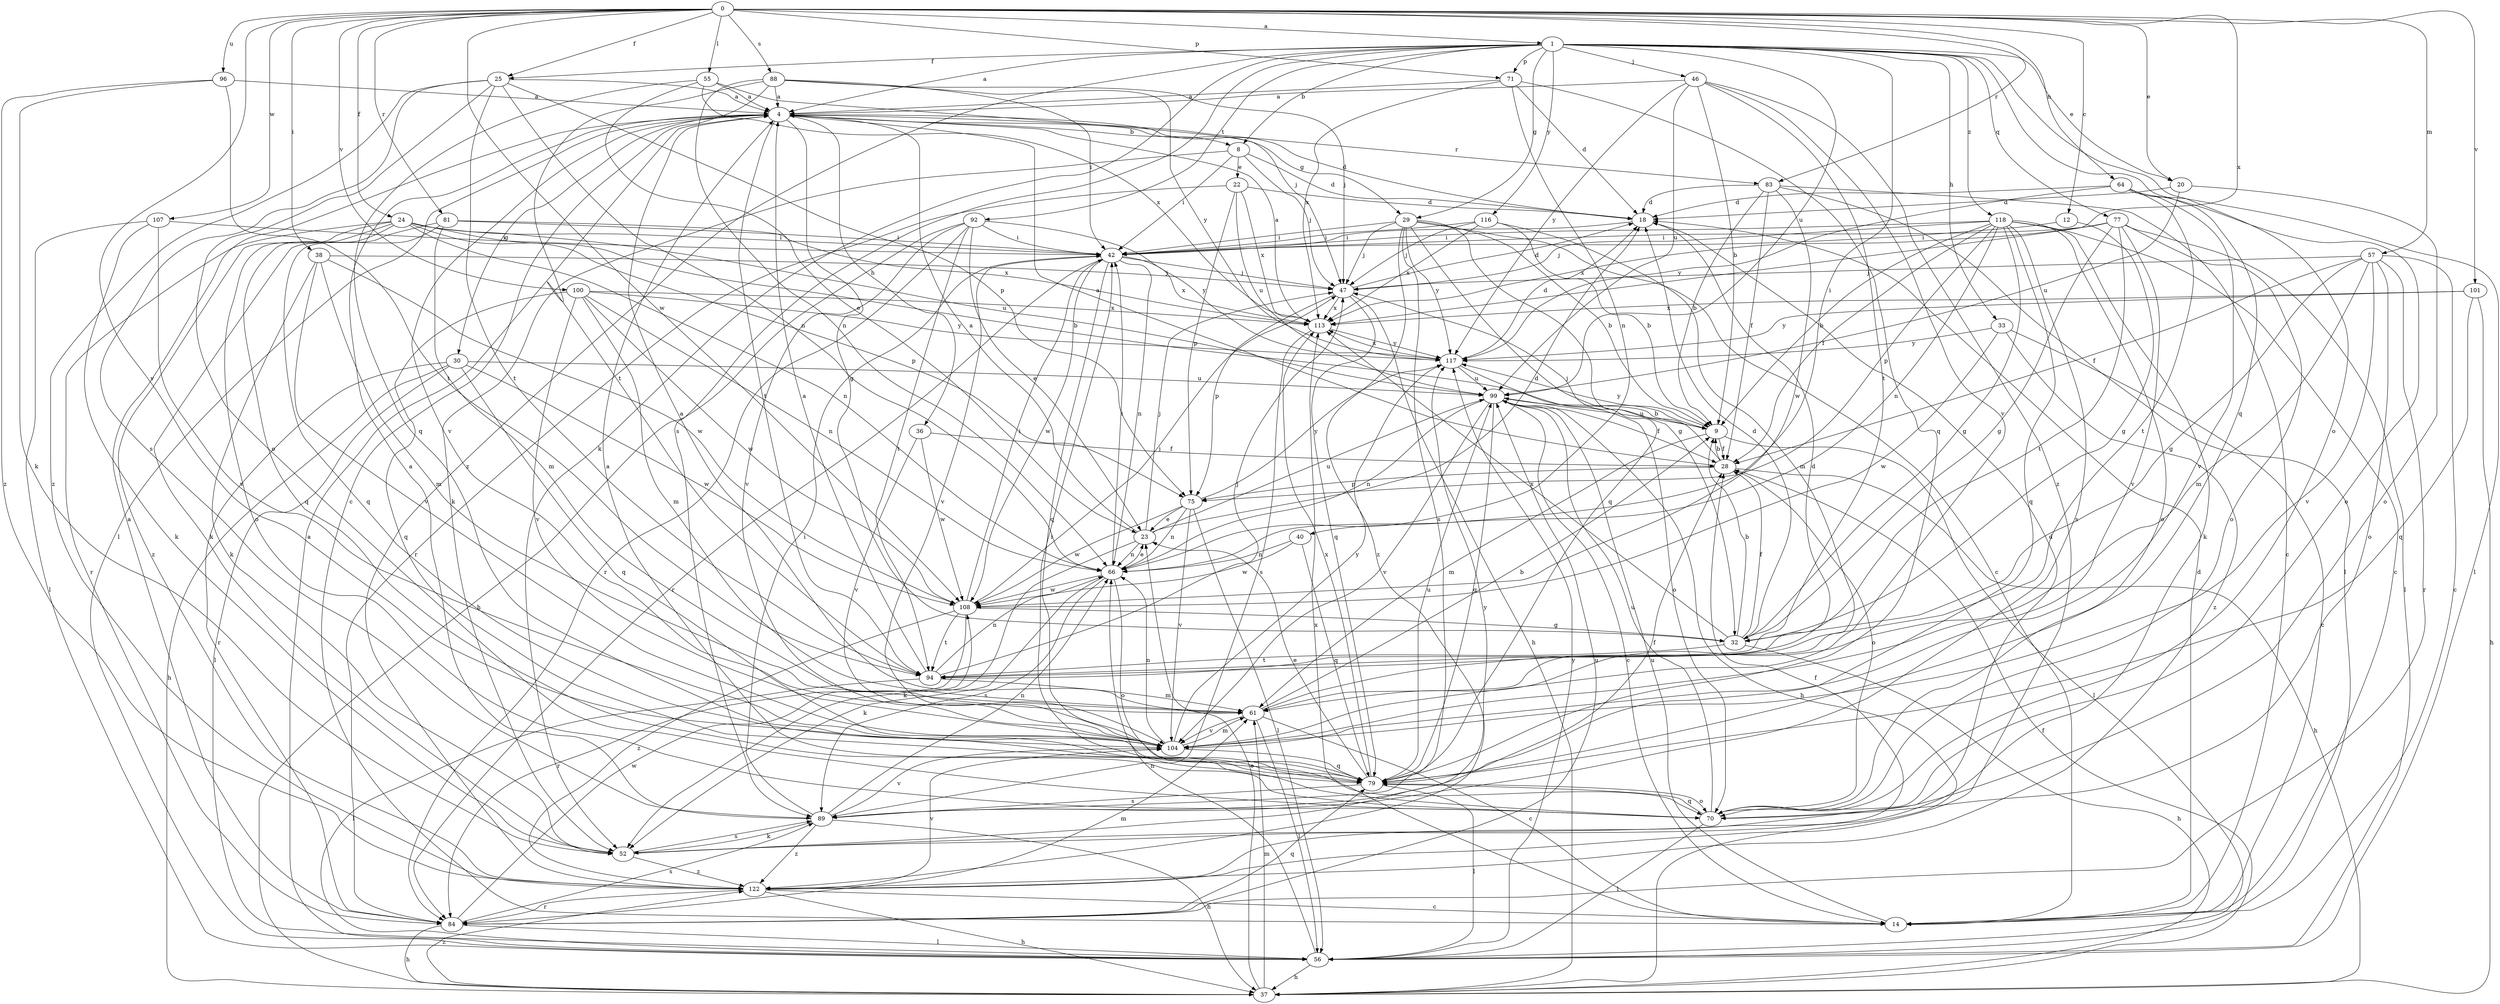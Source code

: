 strict digraph  {
0;
1;
4;
8;
9;
12;
14;
18;
20;
22;
23;
24;
25;
28;
29;
30;
32;
33;
36;
37;
38;
40;
42;
46;
47;
52;
55;
56;
57;
61;
64;
66;
70;
71;
75;
77;
79;
81;
83;
84;
88;
89;
92;
94;
96;
99;
100;
101;
104;
107;
108;
113;
116;
117;
118;
122;
0 -> 1  [label=a];
0 -> 12  [label=c];
0 -> 20  [label=e];
0 -> 24  [label=f];
0 -> 25  [label=f];
0 -> 38  [label=i];
0 -> 55  [label=l];
0 -> 57  [label=m];
0 -> 64  [label=n];
0 -> 71  [label=p];
0 -> 81  [label=r];
0 -> 83  [label=r];
0 -> 88  [label=s];
0 -> 96  [label=u];
0 -> 100  [label=v];
0 -> 101  [label=v];
0 -> 104  [label=v];
0 -> 107  [label=w];
0 -> 108  [label=w];
0 -> 113  [label=x];
1 -> 4  [label=a];
1 -> 8  [label=b];
1 -> 20  [label=e];
1 -> 25  [label=f];
1 -> 29  [label=g];
1 -> 33  [label=h];
1 -> 40  [label=i];
1 -> 46  [label=j];
1 -> 52  [label=k];
1 -> 70  [label=o];
1 -> 71  [label=p];
1 -> 77  [label=q];
1 -> 79  [label=q];
1 -> 89  [label=s];
1 -> 92  [label=t];
1 -> 99  [label=u];
1 -> 116  [label=y];
1 -> 118  [label=z];
1 -> 122  [label=z];
4 -> 8  [label=b];
4 -> 18  [label=d];
4 -> 29  [label=g];
4 -> 30  [label=g];
4 -> 32  [label=g];
4 -> 36  [label=h];
4 -> 56  [label=l];
4 -> 83  [label=r];
4 -> 94  [label=t];
4 -> 104  [label=v];
8 -> 18  [label=d];
8 -> 22  [label=e];
8 -> 42  [label=i];
8 -> 47  [label=j];
8 -> 52  [label=k];
9 -> 28  [label=f];
9 -> 56  [label=l];
9 -> 61  [label=m];
9 -> 99  [label=u];
9 -> 117  [label=y];
12 -> 32  [label=g];
12 -> 42  [label=i];
14 -> 18  [label=d];
14 -> 99  [label=u];
14 -> 113  [label=x];
18 -> 42  [label=i];
20 -> 18  [label=d];
20 -> 70  [label=o];
20 -> 99  [label=u];
22 -> 18  [label=d];
22 -> 75  [label=p];
22 -> 84  [label=r];
22 -> 99  [label=u];
22 -> 113  [label=x];
23 -> 4  [label=a];
23 -> 18  [label=d];
23 -> 47  [label=j];
23 -> 52  [label=k];
23 -> 66  [label=n];
23 -> 99  [label=u];
24 -> 9  [label=b];
24 -> 42  [label=i];
24 -> 66  [label=n];
24 -> 70  [label=o];
24 -> 75  [label=p];
24 -> 79  [label=q];
24 -> 84  [label=r];
24 -> 99  [label=u];
24 -> 122  [label=z];
25 -> 4  [label=a];
25 -> 66  [label=n];
25 -> 70  [label=o];
25 -> 75  [label=p];
25 -> 89  [label=s];
25 -> 94  [label=t];
25 -> 122  [label=z];
28 -> 4  [label=a];
28 -> 9  [label=b];
28 -> 37  [label=h];
28 -> 47  [label=j];
28 -> 70  [label=o];
28 -> 75  [label=p];
29 -> 9  [label=b];
29 -> 14  [label=c];
29 -> 32  [label=g];
29 -> 42  [label=i];
29 -> 47  [label=j];
29 -> 79  [label=q];
29 -> 89  [label=s];
29 -> 117  [label=y];
29 -> 122  [label=z];
30 -> 37  [label=h];
30 -> 56  [label=l];
30 -> 79  [label=q];
30 -> 84  [label=r];
30 -> 99  [label=u];
30 -> 108  [label=w];
32 -> 9  [label=b];
32 -> 18  [label=d];
32 -> 28  [label=f];
32 -> 37  [label=h];
32 -> 94  [label=t];
32 -> 113  [label=x];
33 -> 14  [label=c];
33 -> 108  [label=w];
33 -> 117  [label=y];
33 -> 122  [label=z];
36 -> 28  [label=f];
36 -> 104  [label=v];
36 -> 108  [label=w];
37 -> 23  [label=e];
37 -> 28  [label=f];
37 -> 61  [label=m];
37 -> 122  [label=z];
38 -> 47  [label=j];
38 -> 52  [label=k];
38 -> 61  [label=m];
38 -> 104  [label=v];
38 -> 108  [label=w];
40 -> 66  [label=n];
40 -> 79  [label=q];
40 -> 108  [label=w];
42 -> 47  [label=j];
42 -> 66  [label=n];
42 -> 79  [label=q];
42 -> 84  [label=r];
42 -> 104  [label=v];
42 -> 108  [label=w];
42 -> 113  [label=x];
46 -> 4  [label=a];
46 -> 9  [label=b];
46 -> 94  [label=t];
46 -> 99  [label=u];
46 -> 104  [label=v];
46 -> 117  [label=y];
46 -> 122  [label=z];
47 -> 18  [label=d];
47 -> 37  [label=h];
47 -> 75  [label=p];
47 -> 79  [label=q];
47 -> 113  [label=x];
52 -> 18  [label=d];
52 -> 89  [label=s];
52 -> 117  [label=y];
52 -> 122  [label=z];
55 -> 4  [label=a];
55 -> 23  [label=e];
55 -> 47  [label=j];
55 -> 79  [label=q];
55 -> 113  [label=x];
56 -> 4  [label=a];
56 -> 37  [label=h];
56 -> 66  [label=n];
56 -> 117  [label=y];
57 -> 14  [label=c];
57 -> 28  [label=f];
57 -> 32  [label=g];
57 -> 47  [label=j];
57 -> 61  [label=m];
57 -> 70  [label=o];
57 -> 84  [label=r];
57 -> 104  [label=v];
61 -> 4  [label=a];
61 -> 9  [label=b];
61 -> 14  [label=c];
61 -> 18  [label=d];
61 -> 56  [label=l];
61 -> 104  [label=v];
64 -> 18  [label=d];
64 -> 56  [label=l];
64 -> 70  [label=o];
64 -> 94  [label=t];
64 -> 104  [label=v];
64 -> 117  [label=y];
66 -> 23  [label=e];
66 -> 42  [label=i];
66 -> 52  [label=k];
66 -> 70  [label=o];
66 -> 89  [label=s];
66 -> 108  [label=w];
70 -> 4  [label=a];
70 -> 42  [label=i];
70 -> 56  [label=l];
70 -> 79  [label=q];
70 -> 99  [label=u];
71 -> 4  [label=a];
71 -> 18  [label=d];
71 -> 66  [label=n];
71 -> 79  [label=q];
71 -> 113  [label=x];
75 -> 23  [label=e];
75 -> 56  [label=l];
75 -> 66  [label=n];
75 -> 104  [label=v];
75 -> 108  [label=w];
75 -> 117  [label=y];
77 -> 32  [label=g];
77 -> 42  [label=i];
77 -> 56  [label=l];
77 -> 70  [label=o];
77 -> 94  [label=t];
77 -> 104  [label=v];
77 -> 113  [label=x];
79 -> 23  [label=e];
79 -> 56  [label=l];
79 -> 70  [label=o];
79 -> 89  [label=s];
79 -> 99  [label=u];
79 -> 113  [label=x];
81 -> 42  [label=i];
81 -> 52  [label=k];
81 -> 61  [label=m];
81 -> 79  [label=q];
81 -> 113  [label=x];
83 -> 9  [label=b];
83 -> 14  [label=c];
83 -> 18  [label=d];
83 -> 28  [label=f];
83 -> 56  [label=l];
83 -> 108  [label=w];
84 -> 4  [label=a];
84 -> 37  [label=h];
84 -> 56  [label=l];
84 -> 61  [label=m];
84 -> 79  [label=q];
84 -> 89  [label=s];
84 -> 99  [label=u];
84 -> 108  [label=w];
88 -> 4  [label=a];
88 -> 14  [label=c];
88 -> 42  [label=i];
88 -> 47  [label=j];
88 -> 66  [label=n];
88 -> 94  [label=t];
88 -> 117  [label=y];
89 -> 4  [label=a];
89 -> 28  [label=f];
89 -> 37  [label=h];
89 -> 42  [label=i];
89 -> 52  [label=k];
89 -> 66  [label=n];
89 -> 104  [label=v];
89 -> 122  [label=z];
92 -> 23  [label=e];
92 -> 37  [label=h];
92 -> 42  [label=i];
92 -> 84  [label=r];
92 -> 94  [label=t];
92 -> 104  [label=v];
92 -> 117  [label=y];
94 -> 4  [label=a];
94 -> 47  [label=j];
94 -> 56  [label=l];
94 -> 61  [label=m];
94 -> 66  [label=n];
96 -> 4  [label=a];
96 -> 52  [label=k];
96 -> 94  [label=t];
96 -> 122  [label=z];
99 -> 9  [label=b];
99 -> 14  [label=c];
99 -> 28  [label=f];
99 -> 37  [label=h];
99 -> 66  [label=n];
99 -> 79  [label=q];
99 -> 104  [label=v];
100 -> 61  [label=m];
100 -> 66  [label=n];
100 -> 79  [label=q];
100 -> 104  [label=v];
100 -> 108  [label=w];
100 -> 113  [label=x];
100 -> 117  [label=y];
101 -> 37  [label=h];
101 -> 79  [label=q];
101 -> 113  [label=x];
101 -> 117  [label=y];
104 -> 61  [label=m];
104 -> 66  [label=n];
104 -> 79  [label=q];
104 -> 117  [label=y];
107 -> 42  [label=i];
107 -> 52  [label=k];
107 -> 56  [label=l];
107 -> 104  [label=v];
108 -> 32  [label=g];
108 -> 42  [label=i];
108 -> 47  [label=j];
108 -> 84  [label=r];
108 -> 94  [label=t];
108 -> 122  [label=z];
113 -> 4  [label=a];
113 -> 89  [label=s];
113 -> 117  [label=y];
116 -> 9  [label=b];
116 -> 42  [label=i];
116 -> 47  [label=j];
116 -> 61  [label=m];
116 -> 113  [label=x];
117 -> 18  [label=d];
117 -> 70  [label=o];
117 -> 99  [label=u];
117 -> 113  [label=x];
118 -> 9  [label=b];
118 -> 14  [label=c];
118 -> 28  [label=f];
118 -> 32  [label=g];
118 -> 42  [label=i];
118 -> 47  [label=j];
118 -> 52  [label=k];
118 -> 66  [label=n];
118 -> 70  [label=o];
118 -> 75  [label=p];
118 -> 79  [label=q];
118 -> 89  [label=s];
122 -> 14  [label=c];
122 -> 28  [label=f];
122 -> 37  [label=h];
122 -> 84  [label=r];
122 -> 104  [label=v];
}
